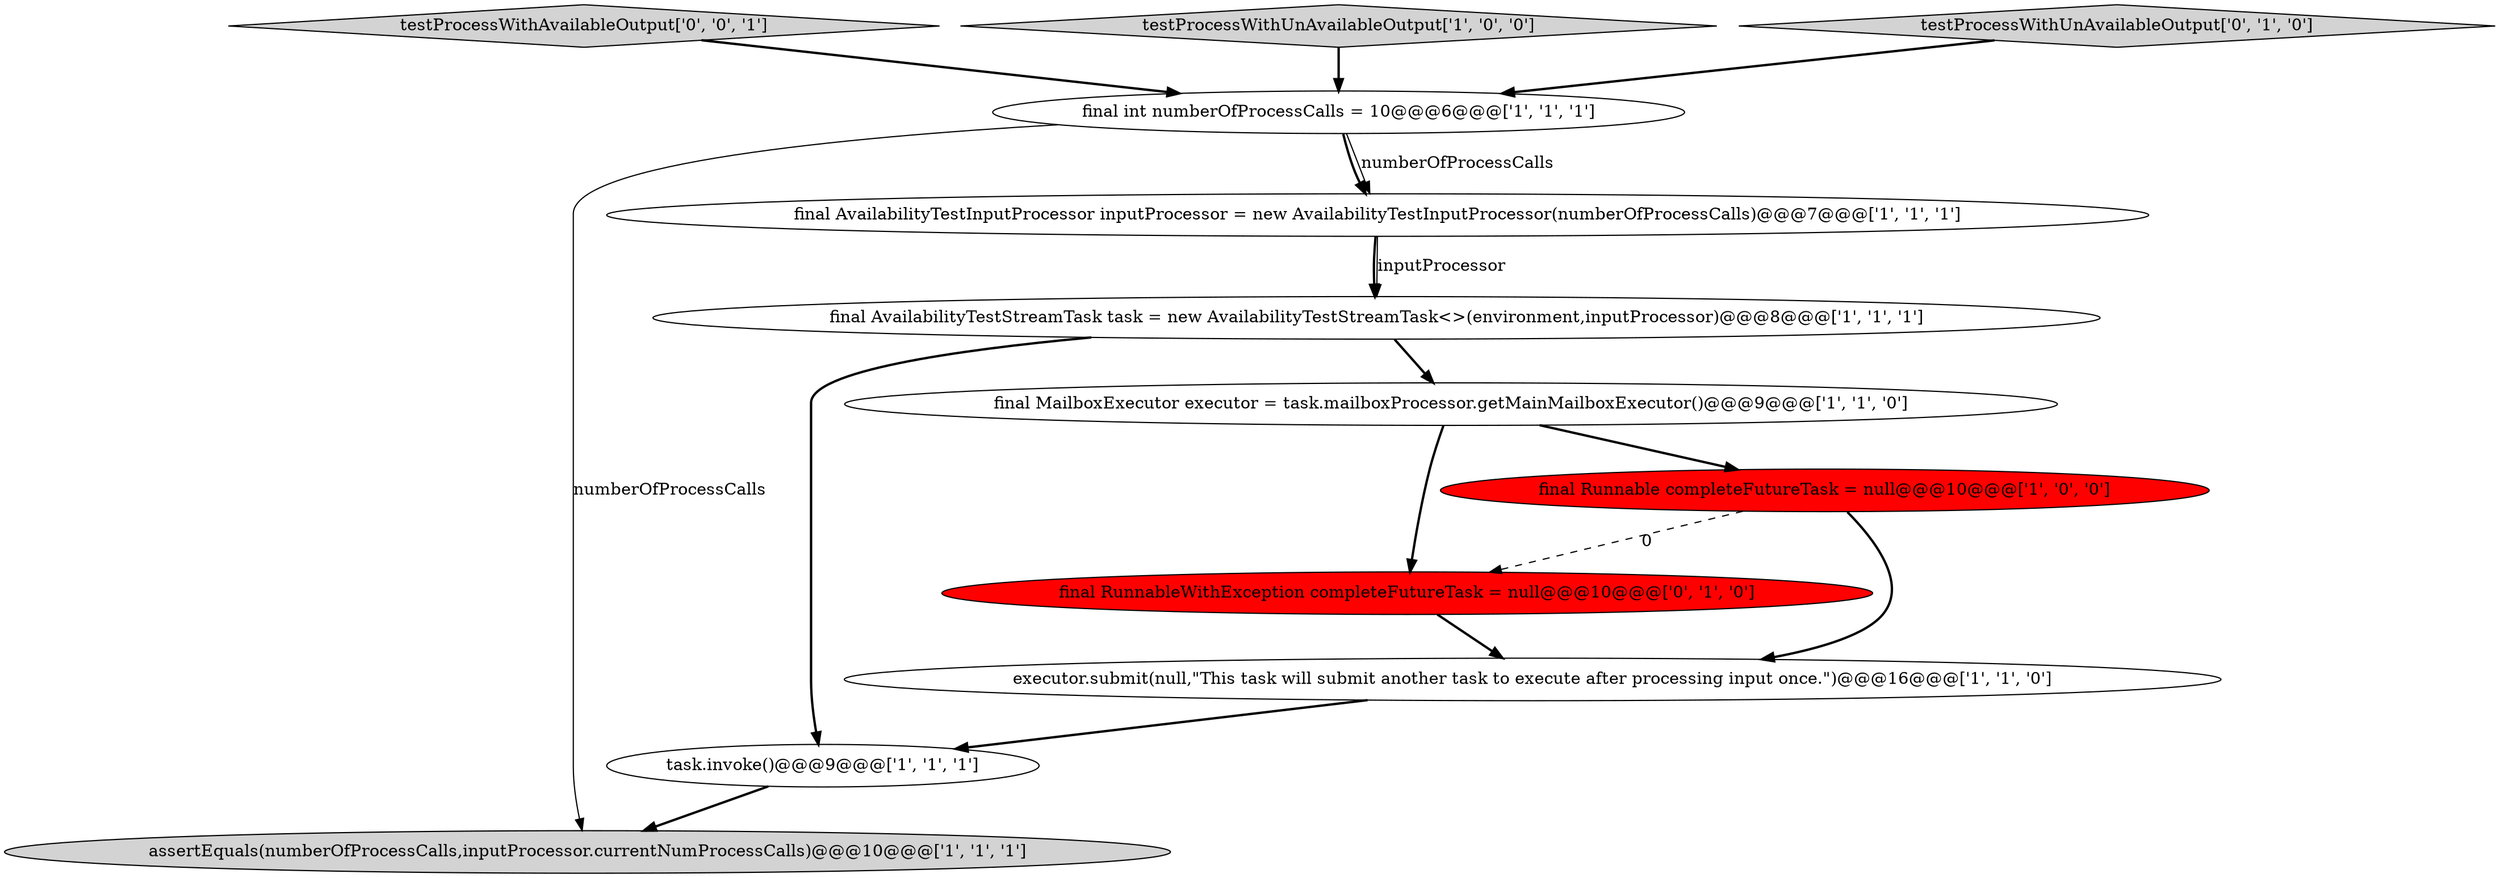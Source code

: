 digraph {
2 [style = filled, label = "assertEquals(numberOfProcessCalls,inputProcessor.currentNumProcessCalls)@@@10@@@['1', '1', '1']", fillcolor = lightgray, shape = ellipse image = "AAA0AAABBB1BBB"];
6 [style = filled, label = "task.invoke()@@@9@@@['1', '1', '1']", fillcolor = white, shape = ellipse image = "AAA0AAABBB1BBB"];
1 [style = filled, label = "executor.submit(null,\"This task will submit another task to execute after processing input once.\")@@@16@@@['1', '1', '0']", fillcolor = white, shape = ellipse image = "AAA0AAABBB1BBB"];
10 [style = filled, label = "final RunnableWithException completeFutureTask = null@@@10@@@['0', '1', '0']", fillcolor = red, shape = ellipse image = "AAA1AAABBB2BBB"];
8 [style = filled, label = "final Runnable completeFutureTask = null@@@10@@@['1', '0', '0']", fillcolor = red, shape = ellipse image = "AAA1AAABBB1BBB"];
11 [style = filled, label = "testProcessWithAvailableOutput['0', '0', '1']", fillcolor = lightgray, shape = diamond image = "AAA0AAABBB3BBB"];
5 [style = filled, label = "final AvailabilityTestInputProcessor inputProcessor = new AvailabilityTestInputProcessor(numberOfProcessCalls)@@@7@@@['1', '1', '1']", fillcolor = white, shape = ellipse image = "AAA0AAABBB1BBB"];
0 [style = filled, label = "final AvailabilityTestStreamTask task = new AvailabilityTestStreamTask<>(environment,inputProcessor)@@@8@@@['1', '1', '1']", fillcolor = white, shape = ellipse image = "AAA0AAABBB1BBB"];
4 [style = filled, label = "testProcessWithUnAvailableOutput['1', '0', '0']", fillcolor = lightgray, shape = diamond image = "AAA0AAABBB1BBB"];
7 [style = filled, label = "final MailboxExecutor executor = task.mailboxProcessor.getMainMailboxExecutor()@@@9@@@['1', '1', '0']", fillcolor = white, shape = ellipse image = "AAA0AAABBB1BBB"];
9 [style = filled, label = "testProcessWithUnAvailableOutput['0', '1', '0']", fillcolor = lightgray, shape = diamond image = "AAA0AAABBB2BBB"];
3 [style = filled, label = "final int numberOfProcessCalls = 10@@@6@@@['1', '1', '1']", fillcolor = white, shape = ellipse image = "AAA0AAABBB1BBB"];
8->1 [style = bold, label=""];
9->3 [style = bold, label=""];
4->3 [style = bold, label=""];
3->5 [style = bold, label=""];
1->6 [style = bold, label=""];
8->10 [style = dashed, label="0"];
5->0 [style = bold, label=""];
3->5 [style = solid, label="numberOfProcessCalls"];
7->8 [style = bold, label=""];
5->0 [style = solid, label="inputProcessor"];
7->10 [style = bold, label=""];
10->1 [style = bold, label=""];
0->6 [style = bold, label=""];
11->3 [style = bold, label=""];
3->2 [style = solid, label="numberOfProcessCalls"];
0->7 [style = bold, label=""];
6->2 [style = bold, label=""];
}
